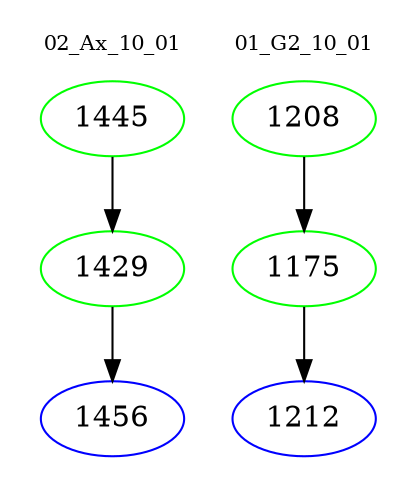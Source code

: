 digraph{
subgraph cluster_0 {
color = white
label = "02_Ax_10_01";
fontsize=10;
T0_1445 [label="1445", color="green"]
T0_1445 -> T0_1429 [color="black"]
T0_1429 [label="1429", color="green"]
T0_1429 -> T0_1456 [color="black"]
T0_1456 [label="1456", color="blue"]
}
subgraph cluster_1 {
color = white
label = "01_G2_10_01";
fontsize=10;
T1_1208 [label="1208", color="green"]
T1_1208 -> T1_1175 [color="black"]
T1_1175 [label="1175", color="green"]
T1_1175 -> T1_1212 [color="black"]
T1_1212 [label="1212", color="blue"]
}
}
